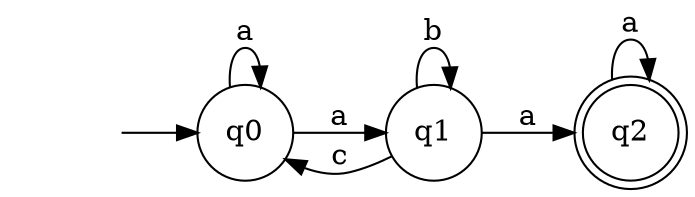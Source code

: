 // NFA
digraph {
	rankdir=LR
	q0 [shape=circle]
	q1 [shape=circle]
	q2 [shape=doublecircle]
	start [label="" shape=none]
	start -> q0
	q0 -> q0 [label=a]
	q0 -> q1 [label=a]
	q1 -> q0 [label=c]
	q1 -> q1 [label=b]
	q1 -> q2 [label=a]
	q2 -> q2 [label=a]
}
